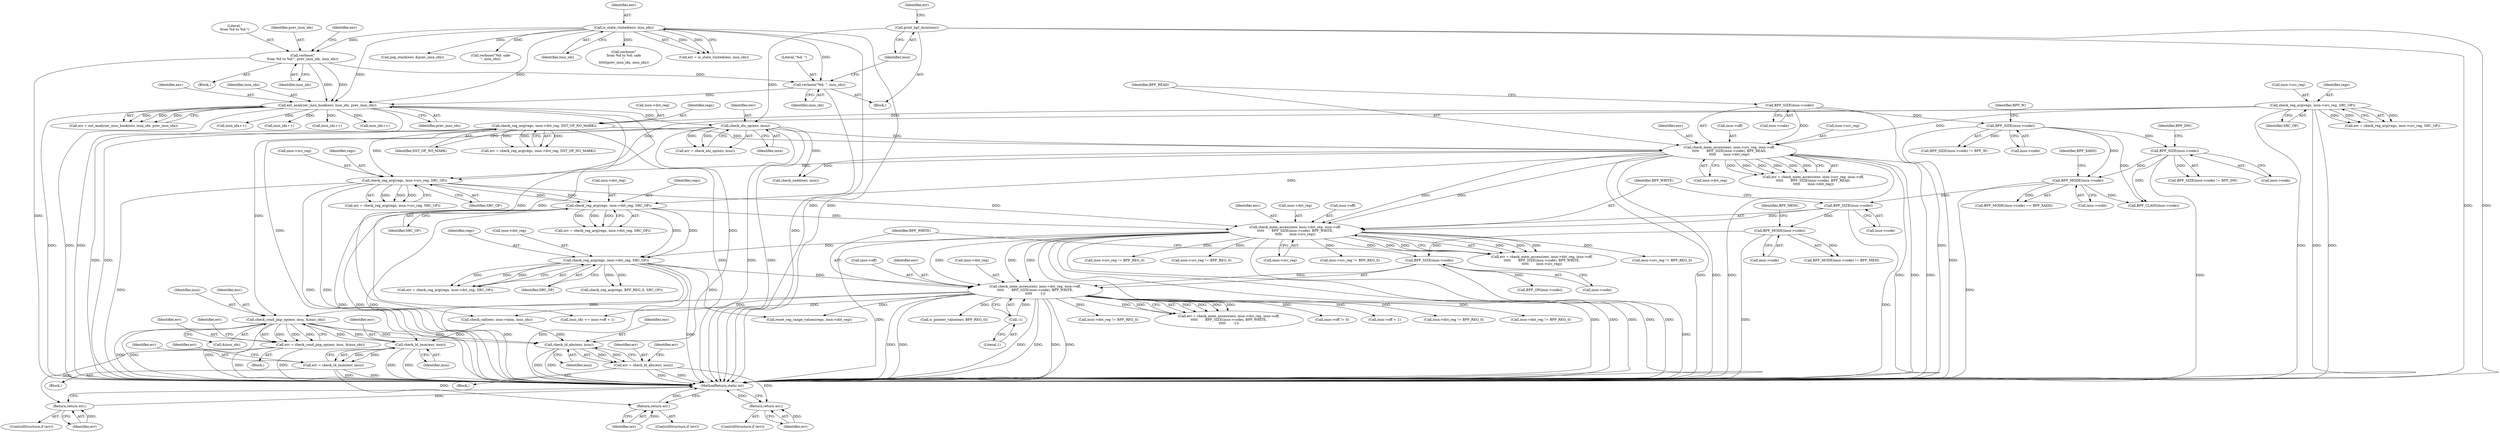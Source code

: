 digraph "0_linux_0d0e57697f162da4aa218b5feafe614fb666db07@pointer" {
"1000760" [label="(Call,check_cond_jmp_op(env, insn, &insn_idx))"];
"1000560" [label="(Call,check_mem_access(env, insn->dst_reg, insn->off,\n\t\t\t\t\t       BPF_SIZE(insn->code), BPF_WRITE,\n\t\t\t\t\t       -1))"];
"1000465" [label="(Call,check_mem_access(env, insn->dst_reg, insn->off,\n\t\t\t\t\t       BPF_SIZE(insn->code), BPF_WRITE,\n\t\t\t\t\t       insn->src_reg))"];
"1000328" [label="(Call,check_mem_access(env, insn->src_reg, insn->off,\n\t\t\t\t\t       BPF_SIZE(insn->code), BPF_READ,\n\t\t\t\t\t       insn->dst_reg))"];
"1000283" [label="(Call,check_alu_op(env, insn))"];
"1000271" [label="(Call,ext_analyzer_insn_hook(env, insn_idx, prev_insn_idx))"];
"1000212" [label="(Call,is_state_visited(env, insn_idx))"];
"1000263" [label="(Call,verbose(\"%d: \", insn_idx))"];
"1000247" [label="(Call,verbose(\"\nfrom %d to %d:\", prev_insn_idx, insn_idx))"];
"1000266" [label="(Call,print_bpf_insn(insn))"];
"1000295" [label="(Call,check_reg_arg(regs, insn->src_reg, SRC_OP))"];
"1000336" [label="(Call,BPF_SIZE(insn->code))"];
"1000307" [label="(Call,check_reg_arg(regs, insn->dst_reg, DST_OP_NO_MARK))"];
"1000444" [label="(Call,check_reg_arg(regs, insn->dst_reg, SRC_OP))"];
"1000432" [label="(Call,check_reg_arg(regs, insn->src_reg, SRC_OP))"];
"1000473" [label="(Call,BPF_SIZE(insn->code))"];
"1000412" [label="(Call,BPF_MODE(insn->code))"];
"1000357" [label="(Call,BPF_SIZE(insn->code))"];
"1000351" [label="(Call,BPF_SIZE(insn->code))"];
"1000548" [label="(Call,check_reg_arg(regs, insn->dst_reg, SRC_OP))"];
"1000568" [label="(Call,BPF_SIZE(insn->code))"];
"1000530" [label="(Call,BPF_MODE(insn->code))"];
"1000573" [label="(Call,-1)"];
"1000758" [label="(Call,err = check_cond_jmp_op(env, insn, &insn_idx))"];
"1000767" [label="(Return,return err;)"];
"1000788" [label="(Call,check_ld_abs(env, insn))"];
"1000786" [label="(Call,err = check_ld_abs(env, insn))"];
"1000793" [label="(Return,return err;)"];
"1000803" [label="(Call,check_ld_imm(env, insn))"];
"1000801" [label="(Call,err = check_ld_imm(env, insn))"];
"1000808" [label="(Return,return err;)"];
"1000478" [label="(Call,insn->src_reg)"];
"1000546" [label="(Call,err = check_reg_arg(regs, insn->dst_reg, SRC_OP))"];
"1000296" [label="(Identifier,regs)"];
"1000560" [label="(Call,check_mem_access(env, insn->dst_reg, insn->off,\n\t\t\t\t\t       BPF_SIZE(insn->code), BPF_WRITE,\n\t\t\t\t\t       -1))"];
"1000284" [label="(Identifier,env)"];
"1000758" [label="(Call,err = check_cond_jmp_op(env, insn, &insn_idx))"];
"1000444" [label="(Call,check_reg_arg(regs, insn->dst_reg, SRC_OP))"];
"1000612" [label="(Call,insn->dst_reg != BPF_REG_0)"];
"1000297" [label="(Call,insn->src_reg)"];
"1000765" [label="(ControlStructure,if (err))"];
"1000807" [label="(Identifier,err)"];
"1000337" [label="(Call,insn->code)"];
"1000625" [label="(Call,check_call(env, insn->imm, insn_idx))"];
"1000768" [label="(Identifier,err)"];
"1000550" [label="(Call,insn->dst_reg)"];
"1000265" [label="(Identifier,insn_idx)"];
"1000248" [label="(Literal,\"\nfrom %d to %d:\")"];
"1000672" [label="(Call,insn_idx += insn->off + 1)"];
"1000350" [label="(Call,BPF_SIZE(insn->code) != BPF_W)"];
"1000757" [label="(Block,)"];
"1000340" [label="(Identifier,BPF_READ)"];
"1000740" [label="(Call,pop_stack(env, &prev_insn_idx))"];
"1000263" [label="(Call,verbose(\"%d: \", insn_idx))"];
"1000420" [label="(Call,check_xadd(env, insn))"];
"1000445" [label="(Identifier,regs)"];
"1000805" [label="(Identifier,insn)"];
"1000802" [label="(Identifier,err)"];
"1000572" [label="(Identifier,BPF_WRITE)"];
"1000237" [label="(Call,verbose(\"%d: safe\n\", insn_idx))"];
"1000266" [label="(Call,print_bpf_insn(insn))"];
"1000573" [label="(Call,-1)"];
"1000285" [label="(Identifier,insn)"];
"1000213" [label="(Identifier,env)"];
"1000358" [label="(Call,insn->code)"];
"1000656" [label="(Call,insn->src_reg != BPF_REG_0)"];
"1000356" [label="(Call,BPF_SIZE(insn->code) != BPF_DW)"];
"1000270" [label="(Identifier,err)"];
"1000583" [label="(Call,BPF_OP(insn->code))"];
"1000328" [label="(Call,check_mem_access(env, insn->src_reg, insn->off,\n\t\t\t\t\t       BPF_SIZE(insn->code), BPF_READ,\n\t\t\t\t\t       insn->dst_reg))"];
"1000463" [label="(Call,err = check_mem_access(env, insn->dst_reg, insn->off,\n\t\t\t\t\t       BPF_SIZE(insn->code), BPF_WRITE,\n\t\t\t\t\t       insn->src_reg))"];
"1000789" [label="(Identifier,env)"];
"1000562" [label="(Call,insn->dst_reg)"];
"1000336" [label="(Call,BPF_SIZE(insn->code))"];
"1000430" [label="(Call,err = check_reg_arg(regs, insn->src_reg, SRC_OP))"];
"1000558" [label="(Call,err = check_mem_access(env, insn->dst_reg, insn->off,\n\t\t\t\t\t       BPF_SIZE(insn->code), BPF_WRITE,\n\t\t\t\t\t       -1))"];
"1000427" [label="(Call,insn_idx++)"];
"1000293" [label="(Call,err = check_reg_arg(regs, insn->src_reg, SRC_OP))"];
"1000601" [label="(Call,insn->off != 0)"];
"1000267" [label="(Identifier,insn)"];
"1000762" [label="(Identifier,insn)"];
"1000565" [label="(Call,insn->off)"];
"1000674" [label="(Call,insn->off + 1)"];
"1000333" [label="(Call,insn->off)"];
"1000295" [label="(Call,check_reg_arg(regs, insn->src_reg, SRC_OP))"];
"1000477" [label="(Identifier,BPF_WRITE)"];
"1000467" [label="(Call,insn->dst_reg)"];
"1000548" [label="(Call,check_reg_arg(regs, insn->dst_reg, SRC_OP))"];
"1000264" [label="(Literal,\"%d: \")"];
"1000761" [label="(Identifier,env)"];
"1000531" [label="(Call,insn->code)"];
"1000416" [label="(Identifier,BPF_XADD)"];
"1000283" [label="(Call,check_alu_op(env, insn))"];
"1000352" [label="(Call,insn->code)"];
"1000329" [label="(Identifier,env)"];
"1000787" [label="(Identifier,err)"];
"1000809" [label="(Identifier,err)"];
"1000831" [label="(MethodReturn,static int)"];
"1000305" [label="(Call,err = check_reg_arg(regs, insn->dst_reg, DST_OP_NO_MARK))"];
"1000247" [label="(Call,verbose(\"\nfrom %d to %d:\", prev_insn_idx, insn_idx))"];
"1000249" [label="(Identifier,prev_insn_idx)"];
"1000246" [label="(Block,)"];
"1000212" [label="(Call,is_state_visited(env, insn_idx))"];
"1000568" [label="(Call,BPF_SIZE(insn->code))"];
"1000442" [label="(Call,err = check_reg_arg(regs, insn->dst_reg, SRC_OP))"];
"1000808" [label="(Return,return err;)"];
"1000534" [label="(Identifier,BPF_MEM)"];
"1000361" [label="(Identifier,BPF_DW)"];
"1000766" [label="(Identifier,err)"];
"1000412" [label="(Call,BPF_MODE(insn->code))"];
"1000786" [label="(Call,err = check_ld_abs(env, insn))"];
"1000351" [label="(Call,BPF_SIZE(insn->code))"];
"1000767" [label="(Return,return err;)"];
"1000553" [label="(Identifier,SRC_OP)"];
"1000250" [label="(Identifier,insn_idx)"];
"1000433" [label="(Identifier,regs)"];
"1000355" [label="(Identifier,BPF_W)"];
"1000434" [label="(Call,insn->src_reg)"];
"1000214" [label="(Identifier,insn_idx)"];
"1000189" [label="(Call,BPF_CLASS(insn->code))"];
"1000803" [label="(Call,check_ld_imm(env, insn))"];
"1000312" [label="(Identifier,DST_OP_NO_MARK)"];
"1000804" [label="(Identifier,env)"];
"1000330" [label="(Call,insn->src_reg)"];
"1000281" [label="(Call,err = check_alu_op(env, insn))"];
"1000530" [label="(Call,BPF_MODE(insn->code))"];
"1000800" [label="(Block,)"];
"1000791" [label="(ControlStructure,if (err))"];
"1000437" [label="(Identifier,SRC_OP)"];
"1000309" [label="(Call,insn->dst_reg)"];
"1000607" [label="(Call,insn->src_reg != BPF_REG_0)"];
"1000561" [label="(Identifier,env)"];
"1000341" [label="(Call,insn->dst_reg)"];
"1000307" [label="(Call,check_reg_arg(regs, insn->dst_reg, DST_OP_NO_MARK))"];
"1000810" [label="(Call,insn_idx++)"];
"1000473" [label="(Call,BPF_SIZE(insn->code))"];
"1000274" [label="(Identifier,prev_insn_idx)"];
"1000793" [label="(Return,return err;)"];
"1000232" [label="(Call,verbose(\"\nfrom %d to %d: safe\n\",\n\t\t\t\t\t\tprev_insn_idx, insn_idx))"];
"1000763" [label="(Call,&insn_idx)"];
"1000535" [label="(Call,insn->src_reg != BPF_REG_0)"];
"1000701" [label="(Call,insn->src_reg != BPF_REG_0)"];
"1000210" [label="(Call,err = is_state_visited(env, insn_idx))"];
"1000273" [label="(Identifier,insn_idx)"];
"1000254" [label="(Identifier,env)"];
"1000262" [label="(Block,)"];
"1000413" [label="(Call,insn->code)"];
"1000357" [label="(Call,BPF_SIZE(insn->code))"];
"1000760" [label="(Call,check_cond_jmp_op(env, insn, &insn_idx))"];
"1000759" [label="(Identifier,err)"];
"1000446" [label="(Call,insn->dst_reg)"];
"1000465" [label="(Call,check_mem_access(env, insn->dst_reg, insn->off,\n\t\t\t\t\t       BPF_SIZE(insn->code), BPF_WRITE,\n\t\t\t\t\t       insn->src_reg))"];
"1000790" [label="(Identifier,insn)"];
"1000272" [label="(Identifier,env)"];
"1000271" [label="(Call,ext_analyzer_insn_hook(env, insn_idx, prev_insn_idx))"];
"1000300" [label="(Identifier,SRC_OP)"];
"1000269" [label="(Call,err = ext_analyzer_insn_hook(env, insn_idx, prev_insn_idx))"];
"1000824" [label="(Call,insn_idx++)"];
"1000529" [label="(Call,BPF_MODE(insn->code) != BPF_MEM)"];
"1000806" [label="(ControlStructure,if (err))"];
"1000549" [label="(Identifier,regs)"];
"1000719" [label="(Call,check_reg_arg(regs, BPF_REG_0, SRC_OP))"];
"1000661" [label="(Call,insn->dst_reg != BPF_REG_0)"];
"1000470" [label="(Call,insn->off)"];
"1000794" [label="(Identifier,err)"];
"1000363" [label="(Call,insn_idx++)"];
"1000706" [label="(Call,insn->dst_reg != BPF_REG_0)"];
"1000792" [label="(Identifier,err)"];
"1000785" [label="(Block,)"];
"1000308" [label="(Identifier,regs)"];
"1000466" [label="(Identifier,env)"];
"1000728" [label="(Call,is_pointer_value(env, BPF_REG_0))"];
"1000411" [label="(Call,BPF_MODE(insn->code) == BPF_XADD)"];
"1000474" [label="(Call,insn->code)"];
"1000788" [label="(Call,check_ld_abs(env, insn))"];
"1000432" [label="(Call,check_reg_arg(regs, insn->src_reg, SRC_OP))"];
"1000569" [label="(Call,insn->code)"];
"1000801" [label="(Call,err = check_ld_imm(env, insn))"];
"1000819" [label="(Call,reset_reg_range_values(regs, insn->dst_reg))"];
"1000449" [label="(Identifier,SRC_OP)"];
"1000574" [label="(Literal,1)"];
"1000326" [label="(Call,err = check_mem_access(env, insn->src_reg, insn->off,\n\t\t\t\t\t       BPF_SIZE(insn->code), BPF_READ,\n\t\t\t\t\t       insn->dst_reg))"];
"1000760" -> "1000758"  [label="AST: "];
"1000760" -> "1000763"  [label="CFG: "];
"1000761" -> "1000760"  [label="AST: "];
"1000762" -> "1000760"  [label="AST: "];
"1000763" -> "1000760"  [label="AST: "];
"1000758" -> "1000760"  [label="CFG: "];
"1000760" -> "1000831"  [label="DDG: "];
"1000760" -> "1000831"  [label="DDG: "];
"1000760" -> "1000831"  [label="DDG: "];
"1000760" -> "1000758"  [label="DDG: "];
"1000760" -> "1000758"  [label="DDG: "];
"1000760" -> "1000758"  [label="DDG: "];
"1000560" -> "1000760"  [label="DDG: "];
"1000283" -> "1000760"  [label="DDG: "];
"1000760" -> "1000788"  [label="DDG: "];
"1000760" -> "1000788"  [label="DDG: "];
"1000760" -> "1000803"  [label="DDG: "];
"1000760" -> "1000803"  [label="DDG: "];
"1000560" -> "1000558"  [label="AST: "];
"1000560" -> "1000573"  [label="CFG: "];
"1000561" -> "1000560"  [label="AST: "];
"1000562" -> "1000560"  [label="AST: "];
"1000565" -> "1000560"  [label="AST: "];
"1000568" -> "1000560"  [label="AST: "];
"1000572" -> "1000560"  [label="AST: "];
"1000573" -> "1000560"  [label="AST: "];
"1000558" -> "1000560"  [label="CFG: "];
"1000560" -> "1000831"  [label="DDG: "];
"1000560" -> "1000831"  [label="DDG: "];
"1000560" -> "1000831"  [label="DDG: "];
"1000560" -> "1000831"  [label="DDG: "];
"1000560" -> "1000831"  [label="DDG: "];
"1000560" -> "1000831"  [label="DDG: "];
"1000560" -> "1000558"  [label="DDG: "];
"1000560" -> "1000558"  [label="DDG: "];
"1000560" -> "1000558"  [label="DDG: "];
"1000560" -> "1000558"  [label="DDG: "];
"1000560" -> "1000558"  [label="DDG: "];
"1000560" -> "1000558"  [label="DDG: "];
"1000465" -> "1000560"  [label="DDG: "];
"1000465" -> "1000560"  [label="DDG: "];
"1000465" -> "1000560"  [label="DDG: "];
"1000548" -> "1000560"  [label="DDG: "];
"1000568" -> "1000560"  [label="DDG: "];
"1000573" -> "1000560"  [label="DDG: "];
"1000560" -> "1000601"  [label="DDG: "];
"1000560" -> "1000612"  [label="DDG: "];
"1000560" -> "1000625"  [label="DDG: "];
"1000560" -> "1000661"  [label="DDG: "];
"1000560" -> "1000672"  [label="DDG: "];
"1000560" -> "1000674"  [label="DDG: "];
"1000560" -> "1000706"  [label="DDG: "];
"1000560" -> "1000728"  [label="DDG: "];
"1000560" -> "1000819"  [label="DDG: "];
"1000465" -> "1000463"  [label="AST: "];
"1000465" -> "1000478"  [label="CFG: "];
"1000466" -> "1000465"  [label="AST: "];
"1000467" -> "1000465"  [label="AST: "];
"1000470" -> "1000465"  [label="AST: "];
"1000473" -> "1000465"  [label="AST: "];
"1000477" -> "1000465"  [label="AST: "];
"1000478" -> "1000465"  [label="AST: "];
"1000463" -> "1000465"  [label="CFG: "];
"1000465" -> "1000831"  [label="DDG: "];
"1000465" -> "1000831"  [label="DDG: "];
"1000465" -> "1000831"  [label="DDG: "];
"1000465" -> "1000831"  [label="DDG: "];
"1000465" -> "1000831"  [label="DDG: "];
"1000465" -> "1000831"  [label="DDG: "];
"1000465" -> "1000463"  [label="DDG: "];
"1000465" -> "1000463"  [label="DDG: "];
"1000465" -> "1000463"  [label="DDG: "];
"1000465" -> "1000463"  [label="DDG: "];
"1000465" -> "1000463"  [label="DDG: "];
"1000465" -> "1000463"  [label="DDG: "];
"1000328" -> "1000465"  [label="DDG: "];
"1000328" -> "1000465"  [label="DDG: "];
"1000444" -> "1000465"  [label="DDG: "];
"1000473" -> "1000465"  [label="DDG: "];
"1000432" -> "1000465"  [label="DDG: "];
"1000465" -> "1000535"  [label="DDG: "];
"1000465" -> "1000548"  [label="DDG: "];
"1000465" -> "1000607"  [label="DDG: "];
"1000465" -> "1000656"  [label="DDG: "];
"1000465" -> "1000701"  [label="DDG: "];
"1000328" -> "1000326"  [label="AST: "];
"1000328" -> "1000341"  [label="CFG: "];
"1000329" -> "1000328"  [label="AST: "];
"1000330" -> "1000328"  [label="AST: "];
"1000333" -> "1000328"  [label="AST: "];
"1000336" -> "1000328"  [label="AST: "];
"1000340" -> "1000328"  [label="AST: "];
"1000341" -> "1000328"  [label="AST: "];
"1000326" -> "1000328"  [label="CFG: "];
"1000328" -> "1000831"  [label="DDG: "];
"1000328" -> "1000831"  [label="DDG: "];
"1000328" -> "1000831"  [label="DDG: "];
"1000328" -> "1000831"  [label="DDG: "];
"1000328" -> "1000831"  [label="DDG: "];
"1000328" -> "1000831"  [label="DDG: "];
"1000328" -> "1000326"  [label="DDG: "];
"1000328" -> "1000326"  [label="DDG: "];
"1000328" -> "1000326"  [label="DDG: "];
"1000328" -> "1000326"  [label="DDG: "];
"1000328" -> "1000326"  [label="DDG: "];
"1000328" -> "1000326"  [label="DDG: "];
"1000283" -> "1000328"  [label="DDG: "];
"1000295" -> "1000328"  [label="DDG: "];
"1000336" -> "1000328"  [label="DDG: "];
"1000307" -> "1000328"  [label="DDG: "];
"1000328" -> "1000420"  [label="DDG: "];
"1000328" -> "1000432"  [label="DDG: "];
"1000328" -> "1000444"  [label="DDG: "];
"1000283" -> "1000281"  [label="AST: "];
"1000283" -> "1000285"  [label="CFG: "];
"1000284" -> "1000283"  [label="AST: "];
"1000285" -> "1000283"  [label="AST: "];
"1000281" -> "1000283"  [label="CFG: "];
"1000283" -> "1000831"  [label="DDG: "];
"1000283" -> "1000831"  [label="DDG: "];
"1000283" -> "1000281"  [label="DDG: "];
"1000283" -> "1000281"  [label="DDG: "];
"1000271" -> "1000283"  [label="DDG: "];
"1000266" -> "1000283"  [label="DDG: "];
"1000283" -> "1000420"  [label="DDG: "];
"1000283" -> "1000788"  [label="DDG: "];
"1000283" -> "1000803"  [label="DDG: "];
"1000271" -> "1000269"  [label="AST: "];
"1000271" -> "1000274"  [label="CFG: "];
"1000272" -> "1000271"  [label="AST: "];
"1000273" -> "1000271"  [label="AST: "];
"1000274" -> "1000271"  [label="AST: "];
"1000269" -> "1000271"  [label="CFG: "];
"1000271" -> "1000831"  [label="DDG: "];
"1000271" -> "1000831"  [label="DDG: "];
"1000271" -> "1000831"  [label="DDG: "];
"1000271" -> "1000269"  [label="DDG: "];
"1000271" -> "1000269"  [label="DDG: "];
"1000271" -> "1000269"  [label="DDG: "];
"1000212" -> "1000271"  [label="DDG: "];
"1000212" -> "1000271"  [label="DDG: "];
"1000263" -> "1000271"  [label="DDG: "];
"1000247" -> "1000271"  [label="DDG: "];
"1000247" -> "1000271"  [label="DDG: "];
"1000271" -> "1000363"  [label="DDG: "];
"1000271" -> "1000427"  [label="DDG: "];
"1000271" -> "1000625"  [label="DDG: "];
"1000271" -> "1000672"  [label="DDG: "];
"1000271" -> "1000810"  [label="DDG: "];
"1000271" -> "1000824"  [label="DDG: "];
"1000212" -> "1000210"  [label="AST: "];
"1000212" -> "1000214"  [label="CFG: "];
"1000213" -> "1000212"  [label="AST: "];
"1000214" -> "1000212"  [label="AST: "];
"1000210" -> "1000212"  [label="CFG: "];
"1000212" -> "1000831"  [label="DDG: "];
"1000212" -> "1000831"  [label="DDG: "];
"1000212" -> "1000210"  [label="DDG: "];
"1000212" -> "1000210"  [label="DDG: "];
"1000212" -> "1000232"  [label="DDG: "];
"1000212" -> "1000237"  [label="DDG: "];
"1000212" -> "1000247"  [label="DDG: "];
"1000212" -> "1000263"  [label="DDG: "];
"1000212" -> "1000740"  [label="DDG: "];
"1000263" -> "1000262"  [label="AST: "];
"1000263" -> "1000265"  [label="CFG: "];
"1000264" -> "1000263"  [label="AST: "];
"1000265" -> "1000263"  [label="AST: "];
"1000267" -> "1000263"  [label="CFG: "];
"1000263" -> "1000831"  [label="DDG: "];
"1000247" -> "1000263"  [label="DDG: "];
"1000247" -> "1000246"  [label="AST: "];
"1000247" -> "1000250"  [label="CFG: "];
"1000248" -> "1000247"  [label="AST: "];
"1000249" -> "1000247"  [label="AST: "];
"1000250" -> "1000247"  [label="AST: "];
"1000254" -> "1000247"  [label="CFG: "];
"1000247" -> "1000831"  [label="DDG: "];
"1000266" -> "1000262"  [label="AST: "];
"1000266" -> "1000267"  [label="CFG: "];
"1000267" -> "1000266"  [label="AST: "];
"1000270" -> "1000266"  [label="CFG: "];
"1000266" -> "1000831"  [label="DDG: "];
"1000266" -> "1000831"  [label="DDG: "];
"1000295" -> "1000293"  [label="AST: "];
"1000295" -> "1000300"  [label="CFG: "];
"1000296" -> "1000295"  [label="AST: "];
"1000297" -> "1000295"  [label="AST: "];
"1000300" -> "1000295"  [label="AST: "];
"1000293" -> "1000295"  [label="CFG: "];
"1000295" -> "1000831"  [label="DDG: "];
"1000295" -> "1000831"  [label="DDG: "];
"1000295" -> "1000831"  [label="DDG: "];
"1000295" -> "1000293"  [label="DDG: "];
"1000295" -> "1000293"  [label="DDG: "];
"1000295" -> "1000293"  [label="DDG: "];
"1000295" -> "1000307"  [label="DDG: "];
"1000295" -> "1000432"  [label="DDG: "];
"1000336" -> "1000337"  [label="CFG: "];
"1000337" -> "1000336"  [label="AST: "];
"1000340" -> "1000336"  [label="CFG: "];
"1000336" -> "1000831"  [label="DDG: "];
"1000336" -> "1000351"  [label="DDG: "];
"1000307" -> "1000305"  [label="AST: "];
"1000307" -> "1000312"  [label="CFG: "];
"1000308" -> "1000307"  [label="AST: "];
"1000309" -> "1000307"  [label="AST: "];
"1000312" -> "1000307"  [label="AST: "];
"1000305" -> "1000307"  [label="CFG: "];
"1000307" -> "1000831"  [label="DDG: "];
"1000307" -> "1000831"  [label="DDG: "];
"1000307" -> "1000831"  [label="DDG: "];
"1000307" -> "1000305"  [label="DDG: "];
"1000307" -> "1000305"  [label="DDG: "];
"1000307" -> "1000305"  [label="DDG: "];
"1000307" -> "1000432"  [label="DDG: "];
"1000444" -> "1000442"  [label="AST: "];
"1000444" -> "1000449"  [label="CFG: "];
"1000445" -> "1000444"  [label="AST: "];
"1000446" -> "1000444"  [label="AST: "];
"1000449" -> "1000444"  [label="AST: "];
"1000442" -> "1000444"  [label="CFG: "];
"1000444" -> "1000831"  [label="DDG: "];
"1000444" -> "1000831"  [label="DDG: "];
"1000444" -> "1000831"  [label="DDG: "];
"1000444" -> "1000442"  [label="DDG: "];
"1000444" -> "1000442"  [label="DDG: "];
"1000444" -> "1000442"  [label="DDG: "];
"1000432" -> "1000444"  [label="DDG: "];
"1000432" -> "1000444"  [label="DDG: "];
"1000444" -> "1000548"  [label="DDG: "];
"1000444" -> "1000548"  [label="DDG: "];
"1000432" -> "1000430"  [label="AST: "];
"1000432" -> "1000437"  [label="CFG: "];
"1000433" -> "1000432"  [label="AST: "];
"1000434" -> "1000432"  [label="AST: "];
"1000437" -> "1000432"  [label="AST: "];
"1000430" -> "1000432"  [label="CFG: "];
"1000432" -> "1000831"  [label="DDG: "];
"1000432" -> "1000831"  [label="DDG: "];
"1000432" -> "1000831"  [label="DDG: "];
"1000432" -> "1000430"  [label="DDG: "];
"1000432" -> "1000430"  [label="DDG: "];
"1000432" -> "1000430"  [label="DDG: "];
"1000473" -> "1000474"  [label="CFG: "];
"1000474" -> "1000473"  [label="AST: "];
"1000477" -> "1000473"  [label="CFG: "];
"1000473" -> "1000831"  [label="DDG: "];
"1000412" -> "1000473"  [label="DDG: "];
"1000473" -> "1000530"  [label="DDG: "];
"1000412" -> "1000411"  [label="AST: "];
"1000412" -> "1000413"  [label="CFG: "];
"1000413" -> "1000412"  [label="AST: "];
"1000416" -> "1000412"  [label="CFG: "];
"1000412" -> "1000831"  [label="DDG: "];
"1000412" -> "1000189"  [label="DDG: "];
"1000412" -> "1000411"  [label="DDG: "];
"1000357" -> "1000412"  [label="DDG: "];
"1000351" -> "1000412"  [label="DDG: "];
"1000357" -> "1000356"  [label="AST: "];
"1000357" -> "1000358"  [label="CFG: "];
"1000358" -> "1000357"  [label="AST: "];
"1000361" -> "1000357"  [label="CFG: "];
"1000357" -> "1000831"  [label="DDG: "];
"1000357" -> "1000189"  [label="DDG: "];
"1000357" -> "1000356"  [label="DDG: "];
"1000351" -> "1000357"  [label="DDG: "];
"1000351" -> "1000350"  [label="AST: "];
"1000351" -> "1000352"  [label="CFG: "];
"1000352" -> "1000351"  [label="AST: "];
"1000355" -> "1000351"  [label="CFG: "];
"1000351" -> "1000831"  [label="DDG: "];
"1000351" -> "1000189"  [label="DDG: "];
"1000351" -> "1000350"  [label="DDG: "];
"1000548" -> "1000546"  [label="AST: "];
"1000548" -> "1000553"  [label="CFG: "];
"1000549" -> "1000548"  [label="AST: "];
"1000550" -> "1000548"  [label="AST: "];
"1000553" -> "1000548"  [label="AST: "];
"1000546" -> "1000548"  [label="CFG: "];
"1000548" -> "1000831"  [label="DDG: "];
"1000548" -> "1000831"  [label="DDG: "];
"1000548" -> "1000831"  [label="DDG: "];
"1000548" -> "1000546"  [label="DDG: "];
"1000548" -> "1000546"  [label="DDG: "];
"1000548" -> "1000546"  [label="DDG: "];
"1000548" -> "1000719"  [label="DDG: "];
"1000548" -> "1000719"  [label="DDG: "];
"1000548" -> "1000819"  [label="DDG: "];
"1000568" -> "1000569"  [label="CFG: "];
"1000569" -> "1000568"  [label="AST: "];
"1000572" -> "1000568"  [label="CFG: "];
"1000568" -> "1000831"  [label="DDG: "];
"1000530" -> "1000568"  [label="DDG: "];
"1000568" -> "1000583"  [label="DDG: "];
"1000530" -> "1000529"  [label="AST: "];
"1000530" -> "1000531"  [label="CFG: "];
"1000531" -> "1000530"  [label="AST: "];
"1000534" -> "1000530"  [label="CFG: "];
"1000530" -> "1000831"  [label="DDG: "];
"1000530" -> "1000529"  [label="DDG: "];
"1000573" -> "1000574"  [label="CFG: "];
"1000574" -> "1000573"  [label="AST: "];
"1000758" -> "1000757"  [label="AST: "];
"1000759" -> "1000758"  [label="AST: "];
"1000766" -> "1000758"  [label="CFG: "];
"1000758" -> "1000831"  [label="DDG: "];
"1000758" -> "1000831"  [label="DDG: "];
"1000758" -> "1000767"  [label="DDG: "];
"1000767" -> "1000765"  [label="AST: "];
"1000767" -> "1000768"  [label="CFG: "];
"1000768" -> "1000767"  [label="AST: "];
"1000831" -> "1000767"  [label="CFG: "];
"1000767" -> "1000831"  [label="DDG: "];
"1000768" -> "1000767"  [label="DDG: "];
"1000788" -> "1000786"  [label="AST: "];
"1000788" -> "1000790"  [label="CFG: "];
"1000789" -> "1000788"  [label="AST: "];
"1000790" -> "1000788"  [label="AST: "];
"1000786" -> "1000788"  [label="CFG: "];
"1000788" -> "1000831"  [label="DDG: "];
"1000788" -> "1000831"  [label="DDG: "];
"1000788" -> "1000786"  [label="DDG: "];
"1000788" -> "1000786"  [label="DDG: "];
"1000625" -> "1000788"  [label="DDG: "];
"1000786" -> "1000785"  [label="AST: "];
"1000787" -> "1000786"  [label="AST: "];
"1000792" -> "1000786"  [label="CFG: "];
"1000786" -> "1000831"  [label="DDG: "];
"1000786" -> "1000831"  [label="DDG: "];
"1000786" -> "1000793"  [label="DDG: "];
"1000793" -> "1000791"  [label="AST: "];
"1000793" -> "1000794"  [label="CFG: "];
"1000794" -> "1000793"  [label="AST: "];
"1000831" -> "1000793"  [label="CFG: "];
"1000793" -> "1000831"  [label="DDG: "];
"1000794" -> "1000793"  [label="DDG: "];
"1000803" -> "1000801"  [label="AST: "];
"1000803" -> "1000805"  [label="CFG: "];
"1000804" -> "1000803"  [label="AST: "];
"1000805" -> "1000803"  [label="AST: "];
"1000801" -> "1000803"  [label="CFG: "];
"1000803" -> "1000831"  [label="DDG: "];
"1000803" -> "1000831"  [label="DDG: "];
"1000803" -> "1000801"  [label="DDG: "];
"1000803" -> "1000801"  [label="DDG: "];
"1000625" -> "1000803"  [label="DDG: "];
"1000801" -> "1000800"  [label="AST: "];
"1000802" -> "1000801"  [label="AST: "];
"1000807" -> "1000801"  [label="CFG: "];
"1000801" -> "1000831"  [label="DDG: "];
"1000801" -> "1000831"  [label="DDG: "];
"1000801" -> "1000808"  [label="DDG: "];
"1000808" -> "1000806"  [label="AST: "];
"1000808" -> "1000809"  [label="CFG: "];
"1000809" -> "1000808"  [label="AST: "];
"1000831" -> "1000808"  [label="CFG: "];
"1000808" -> "1000831"  [label="DDG: "];
"1000809" -> "1000808"  [label="DDG: "];
}
